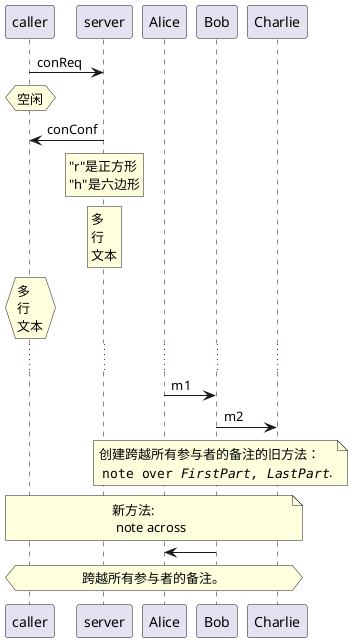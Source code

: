 @startuml

' 改变备注框的形状 [hnote和rnote]
' 你可以使用 hnote 和 rnote 这两个关键字来修改备注框的形状：
' hnote代表六边形（hexagonal）的备注框；
' rnote代表正方形（rectangle）的备注框。

caller -> server : conReq
hnote over caller : 空闲
caller <- server : conConf
rnote over server
 "r"是正方形
 "h"是六边形
endrnote

rnote over server
 多
 行
 文本
endrnote

hnote over caller
 多
 行
 文本
endhnote
...

' 在多个参与者添加备注 [across]
' 你可以直接在所有参与者之间添加备注，格式是：
' note across: 备注描述
Alice->Bob:m1
Bob->Charlie:m2
note over Alice, Charlie: 创建跨越所有参与者的备注的旧方法：\n ""note over //FirstPart, LastPart//"".
note across: 新方法:\n note across
Bob->Alice
hnote across: 跨越所有参与者的备注。
@enduml
